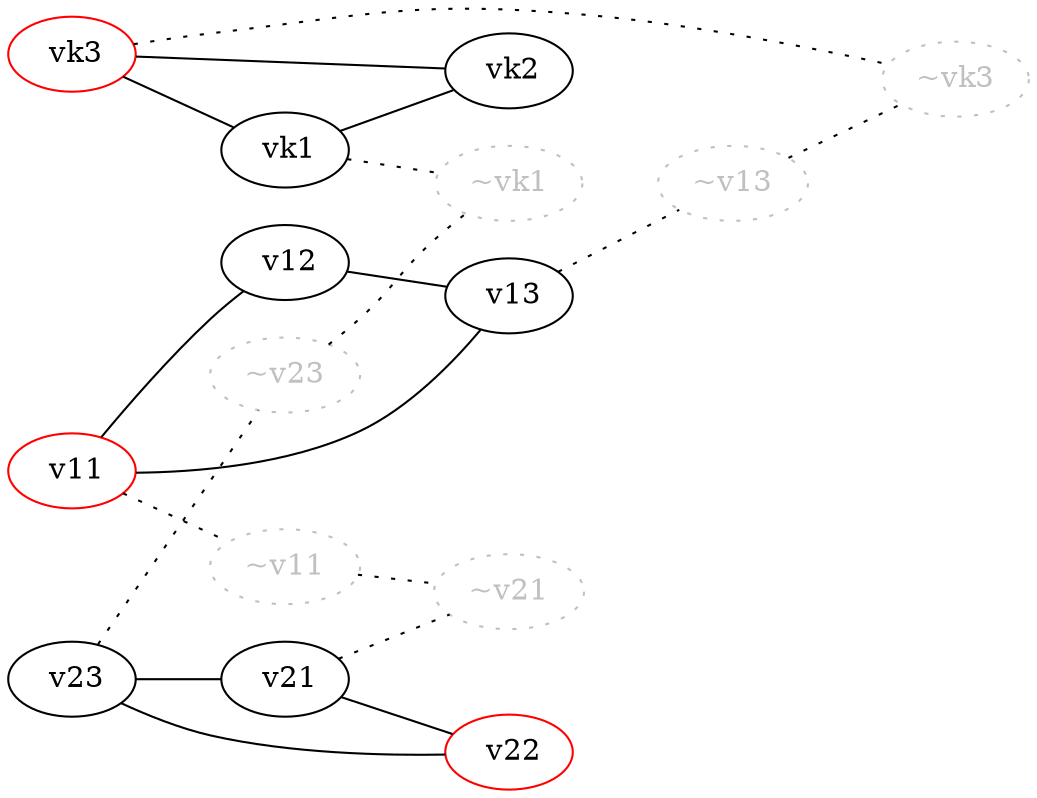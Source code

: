strict graph {
	rankdir = LR;
	node [ color = red    ] " v11"
	node [ color = black    ] " v12"
	node [ color = black    ] " v13"
	" v11" -- " v12"
	" v12" -- " v13"
	" v13" -- " v11"
	node [ color = black    ] " v21"
	node [ color = red    ] " v22"
	node [ color = black    ] " v23"
	" v21" -- " v22"
	" v22" -- " v23"
	" v23" -- " v21"
	node [ color = black    ] " vk1"
	node [ color = black    ] " vk2"
	node [ color = red    ] " vk3"
	" vk1" -- " vk2"
	" vk2" -- " vk3"
	" vk3" -- " vk1"
	node [ color = gray fontcolor = gray pos = "-10,0!" style = dotted ] "~v11"
	node [ color = gray fontcolor = gray pos = "-10,0!" style = dotted ] "~v21"
	"~v11" -- "~v21" [ style = dotted ]
	node [ color = gray fontcolor = gray pos = "-10,0!" style = dotted ] "~v13"
	node [ color = gray fontcolor = gray pos = "-10,0!" style = dotted ] "~vk3"
	"~v13" -- "~vk3" [ style = dotted ]
	node [ color = gray fontcolor = gray pos = "-10,0!" style = dotted ] "~v23"
	node [ color = gray fontcolor = gray pos = "-10,0!" style = dotted ] "~vk1"
	"~v23" -- "~vk1" [ style = dotted ]
	" v13" -- "~v13" [ style = dotted ]
	" v21" -- "~v21" [ style = dotted ]
	" v23" -- "~v23" [ style = dotted ]
	" vk1" -- "~vk1" [ style = dotted ]
	" v11" -- "~v11" [ style = dotted ]
	" vk3" -- "~vk3" [ style = dotted ]
}